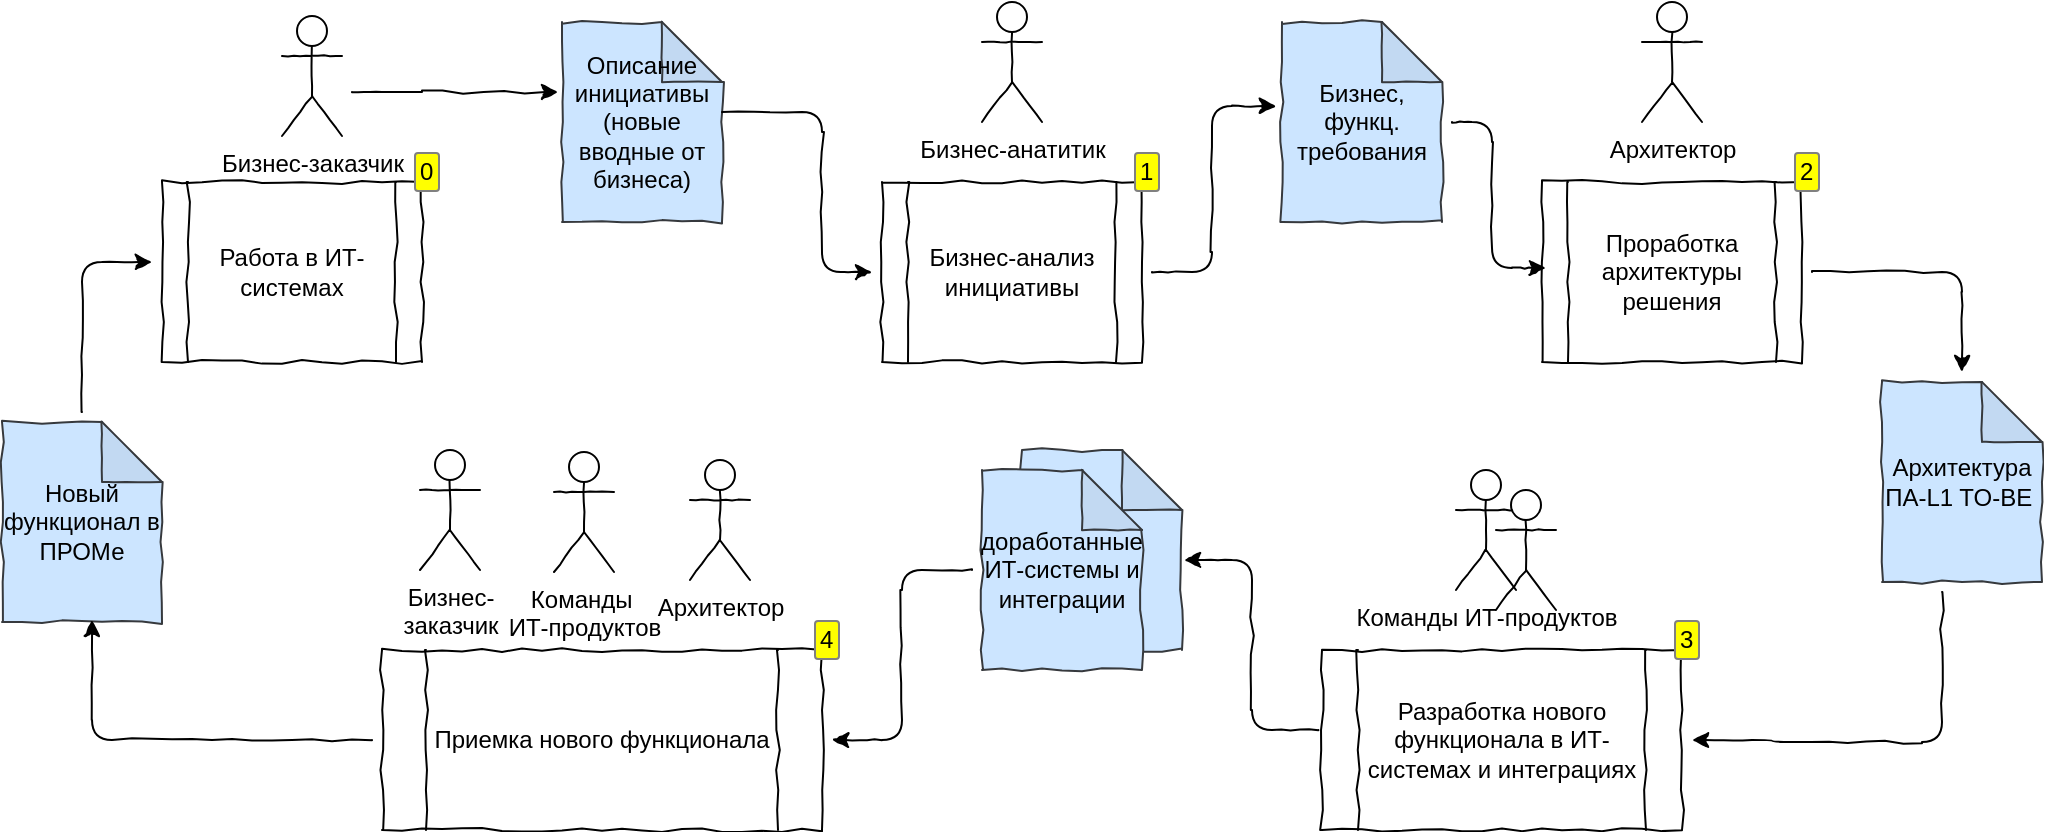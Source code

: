 <mxfile version="24.2.5" type="device" pages="2">
  <diagram name="IT-cycle" id="9Rp0s_cZFTEAjZsGl9QW">
    <mxGraphModel dx="1114" dy="1027" grid="1" gridSize="10" guides="0" tooltips="1" connect="0" arrows="0" fold="1" page="1" pageScale="1" pageWidth="1654" pageHeight="1169" math="0" shadow="0">
      <root>
        <mxCell id="0" />
        <mxCell id="1" parent="0" />
        <mxCell id="Hv_uYBrX842Ujxgdl6rj-1" value="Бизнес-заказчик" style="shape=umlActor;verticalLabelPosition=bottom;verticalAlign=top;html=1;outlineConnect=0;comic=1;" parent="1" vertex="1">
          <mxGeometry x="390" y="177" width="30" height="60" as="geometry" />
        </mxCell>
        <mxCell id="Hv_uYBrX842Ujxgdl6rj-2" value="Описание инициативы (новые вводные от бизнеса)" style="shape=note;whiteSpace=wrap;html=1;backgroundOutline=1;darkOpacity=0.05;comic=1;fillColor=#cce5ff;strokeColor=#36393d;" parent="1" vertex="1">
          <mxGeometry x="530" y="180" width="80" height="100" as="geometry" />
        </mxCell>
        <mxCell id="Hv_uYBrX842Ujxgdl6rj-3" style="edgeStyle=orthogonalEdgeStyle;rounded=1;orthogonalLoop=1;jettySize=auto;html=1;entryX=-0.025;entryY=0.35;entryDx=0;entryDy=0;entryPerimeter=0;curved=0;perimeterSpacing=5;enumerate=0;comic=1;" parent="1" source="Hv_uYBrX842Ujxgdl6rj-1" target="Hv_uYBrX842Ujxgdl6rj-2" edge="1">
          <mxGeometry relative="1" as="geometry">
            <mxPoint x="430" y="230" as="sourcePoint" />
            <Array as="points">
              <mxPoint x="450" y="215" />
              <mxPoint x="450" y="215" />
            </Array>
          </mxGeometry>
        </mxCell>
        <mxCell id="Hv_uYBrX842Ujxgdl6rj-4" value="Бизнес-анализ инициативы" style="shape=process;whiteSpace=wrap;html=1;backgroundOutline=1;comic=1;enumerate=1;enumerateValue=1;" parent="1" vertex="1">
          <mxGeometry x="690" y="260" width="130" height="90" as="geometry" />
        </mxCell>
        <mxCell id="Hv_uYBrX842Ujxgdl6rj-5" value="Бизнес-анатитик" style="shape=umlActor;verticalLabelPosition=bottom;verticalAlign=top;html=1;outlineConnect=0;comic=1;" parent="1" vertex="1">
          <mxGeometry x="740" y="170" width="30" height="60" as="geometry" />
        </mxCell>
        <mxCell id="Hv_uYBrX842Ujxgdl6rj-6" value="&lt;div&gt;Бизнес, функц.&lt;/div&gt;&lt;div&gt;т&lt;span style=&quot;background-color: initial;&quot;&gt;ребования&lt;/span&gt;&lt;/div&gt;" style="shape=note;whiteSpace=wrap;html=1;backgroundOutline=1;darkOpacity=0.05;comic=1;fillColor=#cce5ff;strokeColor=#36393d;" parent="1" vertex="1">
          <mxGeometry x="890" y="180" width="80" height="100" as="geometry" />
        </mxCell>
        <mxCell id="Hv_uYBrX842Ujxgdl6rj-7" style="edgeStyle=orthogonalEdgeStyle;rounded=1;orthogonalLoop=1;jettySize=auto;html=1;curved=0;perimeterSpacing=5;enumerate=0;comic=1;" parent="1" target="Hv_uYBrX842Ujxgdl6rj-4" edge="1">
          <mxGeometry relative="1" as="geometry">
            <mxPoint x="610" y="225" as="sourcePoint" />
            <mxPoint x="693" y="200" as="targetPoint" />
            <Array as="points">
              <mxPoint x="660" y="225" />
              <mxPoint x="660" y="305" />
            </Array>
          </mxGeometry>
        </mxCell>
        <mxCell id="Hv_uYBrX842Ujxgdl6rj-8" style="edgeStyle=orthogonalEdgeStyle;rounded=1;orthogonalLoop=1;jettySize=auto;html=1;curved=0;perimeterSpacing=5;enumerate=0;comic=1;entryX=-0.037;entryY=0.42;entryDx=0;entryDy=0;entryPerimeter=0;orthogonal=1;" parent="1" source="Hv_uYBrX842Ujxgdl6rj-4" target="Hv_uYBrX842Ujxgdl6rj-6" edge="1">
          <mxGeometry relative="1" as="geometry">
            <mxPoint x="870" y="340" as="sourcePoint" />
            <mxPoint x="945" y="420" as="targetPoint" />
          </mxGeometry>
        </mxCell>
        <mxCell id="Hv_uYBrX842Ujxgdl6rj-9" value="Проработка архитектуры решения" style="shape=process;whiteSpace=wrap;html=1;backgroundOutline=1;comic=1;enumerate=1;enumerateValue=2;" parent="1" vertex="1">
          <mxGeometry x="1020" y="260" width="130" height="90" as="geometry" />
        </mxCell>
        <mxCell id="Hv_uYBrX842Ujxgdl6rj-10" value="Архитектор" style="shape=umlActor;verticalLabelPosition=bottom;verticalAlign=top;html=1;outlineConnect=0;comic=1;" parent="1" vertex="1">
          <mxGeometry x="1070" y="170" width="30" height="60" as="geometry" />
        </mxCell>
        <mxCell id="Hv_uYBrX842Ujxgdl6rj-11" value="Работа в ИТ-системах" style="shape=process;whiteSpace=wrap;html=1;backgroundOutline=1;comic=1;enumerate=1;enumerateValue=0;" parent="1" vertex="1">
          <mxGeometry x="330" y="260" width="130" height="90" as="geometry" />
        </mxCell>
        <mxCell id="Hv_uYBrX842Ujxgdl6rj-12" style="edgeStyle=orthogonalEdgeStyle;rounded=1;orthogonalLoop=1;jettySize=auto;html=1;curved=0;perimeterSpacing=5;enumerate=0;comic=1;entryX=0.015;entryY=0.478;entryDx=0;entryDy=0;entryPerimeter=0;orthogonal=1;" parent="1" source="Hv_uYBrX842Ujxgdl6rj-6" target="Hv_uYBrX842Ujxgdl6rj-9" edge="1">
          <mxGeometry relative="1" as="geometry">
            <mxPoint x="960" y="283" as="sourcePoint" />
            <mxPoint x="1022" y="200" as="targetPoint" />
          </mxGeometry>
        </mxCell>
        <mxCell id="Hv_uYBrX842Ujxgdl6rj-13" value="&lt;div&gt;Архитектура ПА-L1 TO-BE&amp;nbsp;&lt;/div&gt;" style="shape=note;whiteSpace=wrap;html=1;backgroundOutline=1;darkOpacity=0.05;comic=1;fillColor=#cce5ff;strokeColor=#36393d;" parent="1" vertex="1">
          <mxGeometry x="1190" y="360" width="80" height="100" as="geometry" />
        </mxCell>
        <mxCell id="Hv_uYBrX842Ujxgdl6rj-14" style="edgeStyle=orthogonalEdgeStyle;rounded=1;orthogonalLoop=1;jettySize=auto;html=1;curved=0;perimeterSpacing=5;enumerate=0;comic=1;orthogonal=1;" parent="1" source="Hv_uYBrX842Ujxgdl6rj-9" target="Hv_uYBrX842Ujxgdl6rj-13" edge="1">
          <mxGeometry relative="1" as="geometry">
            <mxPoint x="1180" y="300" as="sourcePoint" />
            <mxPoint x="1227" y="373" as="targetPoint" />
          </mxGeometry>
        </mxCell>
        <mxCell id="Hv_uYBrX842Ujxgdl6rj-15" value="Разработка нового функционала в ИТ-системах и интеграциях" style="shape=process;whiteSpace=wrap;html=1;backgroundOutline=1;comic=1;enumerate=1;enumerateValue=3;" parent="1" vertex="1">
          <mxGeometry x="910" y="494" width="180" height="90" as="geometry" />
        </mxCell>
        <mxCell id="Hv_uYBrX842Ujxgdl6rj-16" value="Команды ИТ-продуктов" style="shape=umlActor;verticalLabelPosition=bottom;verticalAlign=top;html=1;outlineConnect=0;comic=1;" parent="1" vertex="1">
          <mxGeometry x="977" y="404" width="30" height="60" as="geometry" />
        </mxCell>
        <mxCell id="Hv_uYBrX842Ujxgdl6rj-17" value="" style="shape=umlActor;verticalLabelPosition=bottom;verticalAlign=top;html=1;outlineConnect=0;comic=1;" parent="1" vertex="1">
          <mxGeometry x="997" y="414" width="30" height="60" as="geometry" />
        </mxCell>
        <mxCell id="Hv_uYBrX842Ujxgdl6rj-18" style="edgeStyle=orthogonalEdgeStyle;rounded=1;orthogonalLoop=1;jettySize=auto;html=1;curved=0;perimeterSpacing=5;enumerate=0;comic=1;orthogonal=1;" parent="1" source="Hv_uYBrX842Ujxgdl6rj-13" target="Hv_uYBrX842Ujxgdl6rj-15" edge="1">
          <mxGeometry relative="1" as="geometry">
            <mxPoint x="1160" y="534" as="sourcePoint" />
            <mxPoint x="1225" y="594" as="targetPoint" />
            <Array as="points">
              <mxPoint x="1220" y="540" />
              <mxPoint x="1135" y="540" />
              <mxPoint x="1135" y="539" />
            </Array>
          </mxGeometry>
        </mxCell>
        <mxCell id="Hv_uYBrX842Ujxgdl6rj-19" value="Приемка нового функционала" style="shape=process;whiteSpace=wrap;html=1;backgroundOutline=1;comic=1;enumerate=1;enumerateValue=4;" parent="1" vertex="1">
          <mxGeometry x="440" y="494" width="220" height="90" as="geometry" />
        </mxCell>
        <mxCell id="Hv_uYBrX842Ujxgdl6rj-20" value="" style="shape=note;whiteSpace=wrap;html=1;backgroundOutline=1;darkOpacity=0.05;comic=1;fillColor=#cce5ff;strokeColor=#36393d;" parent="1" vertex="1">
          <mxGeometry x="760" y="394" width="80" height="100" as="geometry" />
        </mxCell>
        <mxCell id="Hv_uYBrX842Ujxgdl6rj-21" value="&lt;div&gt;доработанные ИТ-системы и интеграции&lt;/div&gt;" style="shape=note;whiteSpace=wrap;html=1;backgroundOutline=1;darkOpacity=0.05;comic=1;fillColor=#cce5ff;strokeColor=#36393d;" parent="1" vertex="1">
          <mxGeometry x="740" y="404" width="80" height="100" as="geometry" />
        </mxCell>
        <mxCell id="Hv_uYBrX842Ujxgdl6rj-22" style="edgeStyle=orthogonalEdgeStyle;rounded=1;orthogonalLoop=1;jettySize=auto;html=1;curved=0;perimeterSpacing=5;enumerate=0;comic=1;orthogonal=1;exitX=-0.01;exitY=0.444;exitDx=0;exitDy=0;exitPerimeter=0;entryX=1.013;entryY=0.55;entryDx=0;entryDy=0;entryPerimeter=0;" parent="1" source="Hv_uYBrX842Ujxgdl6rj-15" target="Hv_uYBrX842Ujxgdl6rj-20" edge="1">
          <mxGeometry relative="1" as="geometry">
            <mxPoint x="850" y="544" as="sourcePoint" />
            <mxPoint x="770" y="639" as="targetPoint" />
          </mxGeometry>
        </mxCell>
        <mxCell id="Hv_uYBrX842Ujxgdl6rj-23" value="Бизнес-&lt;div&gt;заказчик&lt;/div&gt;" style="shape=umlActor;verticalLabelPosition=bottom;verticalAlign=top;html=1;outlineConnect=0;comic=1;" parent="1" vertex="1">
          <mxGeometry x="459" y="394" width="30" height="60" as="geometry" />
        </mxCell>
        <mxCell id="Hv_uYBrX842Ujxgdl6rj-24" value="Команды&amp;nbsp;&lt;div&gt;ИТ-продуктов&lt;/div&gt;" style="shape=umlActor;verticalLabelPosition=bottom;verticalAlign=top;html=1;outlineConnect=0;comic=1;" parent="1" vertex="1">
          <mxGeometry x="526" y="395" width="30" height="60" as="geometry" />
        </mxCell>
        <mxCell id="Hv_uYBrX842Ujxgdl6rj-25" value="Архитектор" style="shape=umlActor;verticalLabelPosition=bottom;verticalAlign=top;html=1;outlineConnect=0;comic=1;" parent="1" vertex="1">
          <mxGeometry x="594" y="399" width="30" height="60" as="geometry" />
        </mxCell>
        <mxCell id="Hv_uYBrX842Ujxgdl6rj-26" value="Новый функционал в ПРОМе" style="shape=note;whiteSpace=wrap;html=1;backgroundOutline=1;darkOpacity=0.05;comic=1;fillColor=#cce5ff;strokeColor=#36393d;" parent="1" vertex="1">
          <mxGeometry x="250" y="380" width="80" height="100" as="geometry" />
        </mxCell>
        <mxCell id="Hv_uYBrX842Ujxgdl6rj-27" style="edgeStyle=orthogonalEdgeStyle;rounded=1;orthogonalLoop=1;jettySize=auto;html=1;curved=0;perimeterSpacing=5;enumerate=0;comic=1;orthogonal=1;" parent="1" source="Hv_uYBrX842Ujxgdl6rj-21" target="Hv_uYBrX842Ujxgdl6rj-19" edge="1">
          <mxGeometry relative="1" as="geometry">
            <mxPoint x="766.96" y="585" as="sourcePoint" />
            <mxPoint x="719.96" y="500" as="targetPoint" />
          </mxGeometry>
        </mxCell>
        <mxCell id="Hv_uYBrX842Ujxgdl6rj-28" style="edgeStyle=orthogonalEdgeStyle;rounded=1;orthogonalLoop=1;jettySize=auto;html=1;curved=0;perimeterSpacing=5;enumerate=0;comic=1;orthogonal=1;entryX=0.563;entryY=0.99;entryDx=0;entryDy=0;entryPerimeter=0;" parent="1" source="Hv_uYBrX842Ujxgdl6rj-19" target="Hv_uYBrX842Ujxgdl6rj-26" edge="1">
          <mxGeometry relative="1" as="geometry">
            <mxPoint x="410" y="480" as="sourcePoint" />
            <mxPoint x="340" y="565" as="targetPoint" />
          </mxGeometry>
        </mxCell>
        <mxCell id="Hv_uYBrX842Ujxgdl6rj-29" style="edgeStyle=orthogonalEdgeStyle;rounded=1;orthogonalLoop=1;jettySize=auto;html=1;curved=0;perimeterSpacing=5;enumerate=0;comic=1;orthogonal=1;" parent="1" source="Hv_uYBrX842Ujxgdl6rj-26" target="Hv_uYBrX842Ujxgdl6rj-11" edge="1">
          <mxGeometry relative="1" as="geometry">
            <mxPoint x="380" y="220" as="sourcePoint" />
            <mxPoint x="240" y="160" as="targetPoint" />
            <Array as="points">
              <mxPoint x="290" y="300" />
            </Array>
          </mxGeometry>
        </mxCell>
      </root>
    </mxGraphModel>
  </diagram>
  <diagram id="WZap7TaLVFp0E3q3ho6_" name="System">
    <mxGraphModel dx="794" dy="98" grid="1" gridSize="10" guides="0" tooltips="1" connect="0" arrows="0" fold="1" page="1" pageScale="1" pageWidth="850" pageHeight="1100" math="0" shadow="0">
      <root>
        <mxCell id="0" />
        <mxCell id="1" parent="0" />
        <object label="Система Ромашка" placeholders="1" tooltip="" team="" tasks="" id="B6jOhbCfChq7EX-tWoVm-1">
          <mxCell style="swimlane;strokeColor=#000000;rounded=0;strokeWidth=1;fontStyle=1;childLayout=stackLayout;horizontal=1;startSize=26;fillColor=default;horizontalStack=0;resizeParent=1;resizeParentMax=0;resizeLast=0;collapsible=0;marginBottom=0;whiteSpace=wrap;labelBackgroundColor=none;swimlaneFillColor=#FFFFFF;swimlaneLine=1;shadow=1;glass=0;allowArrows=1;fixDash=0;expand=1;movableLabel=0;rotatable=0;noLabel=0;snapToPoint=0;perimeter=rectanglePerimeter;metaEdit=0;resizeWidth=0;resizeHeight=0;cloneable=1;deletable=1;treeFolding=0;treeMoving=0;pointerEvents=0;enumerate=0;comic=0;movable=1;resizable=1;editable=1;locked=0;connectable=1;autosize=0;spacing=0;" vertex="1" parent="1">
            <mxGeometry x="80" y="1210" width="190" height="98" as="geometry">
              <mxRectangle x="1360" y="1390" width="90" height="30" as="alternateBounds" />
            </mxGeometry>
          </mxCell>
        </object>
        <UserObject label="Функция системы 1" tooltip="" team="" tasks="" placeholders="1" id="B6jOhbCfChq7EX-tWoVm-2">
          <mxCell style="text;strokeColor=none;fillColor=none;align=left;verticalAlign=middle;spacingLeft=0;spacingRight=0;overflow=hidden;rotatable=0;points=[[0,0.5],[1,0.5]];portConstraint=eastwest;whiteSpace=wrap;fontColor=#000000;noLabel=0;expand=1;enumerate=0;textShadow=0;labelPosition=center;verticalLabelPosition=middle;spacing=3;" vertex="1" parent="B6jOhbCfChq7EX-tWoVm-1">
            <mxGeometry y="26" width="190" height="24" as="geometry" />
          </mxCell>
        </UserObject>
        <UserObject label="Функция системы 2" tooltip="" team="" tasks="" placeholders="1" id="B6jOhbCfChq7EX-tWoVm-3">
          <mxCell style="text;strokeColor=none;fillColor=none;align=left;verticalAlign=middle;spacingLeft=0;spacingRight=0;overflow=hidden;rotatable=0;points=[[0,0.5],[1,0.5]];portConstraint=eastwest;whiteSpace=wrap;fontColor=#000000;noLabel=0;expand=1;enumerate=0;textShadow=0;labelPosition=center;verticalLabelPosition=middle;spacing=3;" vertex="1" parent="B6jOhbCfChq7EX-tWoVm-1">
            <mxGeometry y="50" width="190" height="24" as="geometry" />
          </mxCell>
        </UserObject>
        <UserObject label="Функция системы 3" tooltip="" team="" tasks="" placeholders="1" id="B6jOhbCfChq7EX-tWoVm-4">
          <mxCell style="text;strokeColor=none;fillColor=none;align=left;verticalAlign=middle;spacingLeft=0;spacingRight=0;overflow=hidden;rotatable=0;points=[[0,0.5],[1,0.5]];portConstraint=eastwest;whiteSpace=wrap;fontColor=#000000;noLabel=0;expand=1;enumerate=0;textShadow=0;labelPosition=center;verticalLabelPosition=middle;spacing=3;" vertex="1" parent="B6jOhbCfChq7EX-tWoVm-1">
            <mxGeometry y="74" width="190" height="24" as="geometry" />
          </mxCell>
        </UserObject>
        <mxCell id="B6jOhbCfChq7EX-tWoVm-5" value="" style="group" vertex="1" connectable="0" parent="1">
          <mxGeometry x="310" y="1190" width="220" height="70" as="geometry" />
        </mxCell>
        <object label="Внешний сервис" placeholders="1" tooltip="" team="" tasks="" id="B6jOhbCfChq7EX-tWoVm-6">
          <mxCell style="swimlane;strokeColor=#000000;rounded=0;strokeWidth=1;fontStyle=1;childLayout=stackLayout;horizontal=1;startSize=26;fillColor=#CCCCCC;horizontalStack=0;resizeParent=1;resizeParentMax=0;resizeLast=0;collapsible=0;marginBottom=0;whiteSpace=wrap;labelBackgroundColor=none;swimlaneFillColor=#FFFFFF;swimlaneLine=1;shadow=1;glass=0;allowArrows=1;fixDash=0;expand=1;movableLabel=0;rotatable=0;noLabel=0;snapToPoint=0;perimeter=rectanglePerimeter;metaEdit=0;resizeWidth=0;resizeHeight=0;cloneable=1;deletable=1;treeFolding=0;treeMoving=0;pointerEvents=0;enumerate=0;comic=0;movable=1;resizable=1;editable=1;locked=0;connectable=1;autosize=0;spacing=0;" vertex="1" parent="B6jOhbCfChq7EX-tWoVm-5">
            <mxGeometry x="30" y="20" width="170" height="98" as="geometry">
              <mxRectangle x="1360" y="1390" width="90" height="30" as="alternateBounds" />
            </mxGeometry>
          </mxCell>
        </object>
        <UserObject label="Функция сервиса 1" tooltip="" team="" tasks="" placeholders="1" id="B6jOhbCfChq7EX-tWoVm-7">
          <mxCell style="text;strokeColor=none;fillColor=none;align=left;verticalAlign=middle;spacingLeft=0;spacingRight=0;overflow=hidden;rotatable=0;points=[[0,0.5],[1,0.5]];portConstraint=eastwest;whiteSpace=wrap;fontColor=#000000;noLabel=0;expand=1;enumerate=0;textShadow=0;labelPosition=center;verticalLabelPosition=middle;spacing=3;" vertex="1" parent="B6jOhbCfChq7EX-tWoVm-6">
            <mxGeometry y="26" width="170" height="24" as="geometry" />
          </mxCell>
        </UserObject>
        <UserObject label="Функция сервиса 2" tooltip="" team="" tasks="" placeholders="1" id="B6jOhbCfChq7EX-tWoVm-8">
          <mxCell style="text;strokeColor=none;fillColor=none;align=left;verticalAlign=middle;spacingLeft=0;spacingRight=0;overflow=hidden;rotatable=0;points=[[0,0.5],[1,0.5]];portConstraint=eastwest;whiteSpace=wrap;fontColor=#000000;noLabel=0;expand=1;enumerate=0;textShadow=0;labelPosition=center;verticalLabelPosition=middle;spacing=3;" vertex="1" parent="B6jOhbCfChq7EX-tWoVm-6">
            <mxGeometry y="50" width="170" height="24" as="geometry" />
          </mxCell>
        </UserObject>
        <UserObject label="Функция сервиса 3" tooltip="" team="" tasks="" placeholders="1" id="B6jOhbCfChq7EX-tWoVm-9">
          <mxCell style="text;strokeColor=none;fillColor=none;align=left;verticalAlign=middle;spacingLeft=0;spacingRight=0;overflow=hidden;rotatable=0;points=[[0,0.5],[1,0.5]];portConstraint=eastwest;whiteSpace=wrap;fontColor=#000000;noLabel=0;expand=1;enumerate=0;textShadow=0;labelPosition=center;verticalLabelPosition=middle;spacing=3;" vertex="1" parent="B6jOhbCfChq7EX-tWoVm-6">
            <mxGeometry y="74" width="170" height="24" as="geometry" />
          </mxCell>
        </UserObject>
        <mxCell id="B6jOhbCfChq7EX-tWoVm-10" value="" style="ellipse;shape=cloud;whiteSpace=wrap;html=1;" vertex="1" parent="B6jOhbCfChq7EX-tWoVm-5">
          <mxGeometry x="3" y="11" width="60" height="30" as="geometry" />
        </mxCell>
      </root>
    </mxGraphModel>
  </diagram>
</mxfile>
